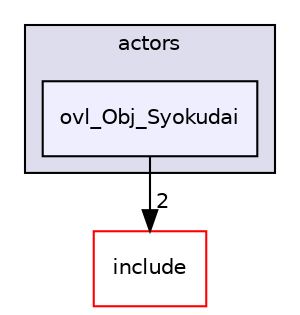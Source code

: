 digraph "src/overlays/actors/ovl_Obj_Syokudai" {
  compound=true
  node [ fontsize="10", fontname="Helvetica"];
  edge [ labelfontsize="10", labelfontname="Helvetica"];
  subgraph clusterdir_e93473484be31ce7bcb356bd643a22f8 {
    graph [ bgcolor="#ddddee", pencolor="black", label="actors" fontname="Helvetica", fontsize="10", URL="dir_e93473484be31ce7bcb356bd643a22f8.html"]
  dir_37db148da688611dfa48f24bb1b46d35 [shape=box, label="ovl_Obj_Syokudai", style="filled", fillcolor="#eeeeff", pencolor="black", URL="dir_37db148da688611dfa48f24bb1b46d35.html"];
  }
  dir_d44c64559bbebec7f509842c48db8b23 [shape=box label="include" fillcolor="white" style="filled" color="red" URL="dir_d44c64559bbebec7f509842c48db8b23.html"];
  dir_37db148da688611dfa48f24bb1b46d35->dir_d44c64559bbebec7f509842c48db8b23 [headlabel="2", labeldistance=1.5 headhref="dir_000427_000000.html"];
}
